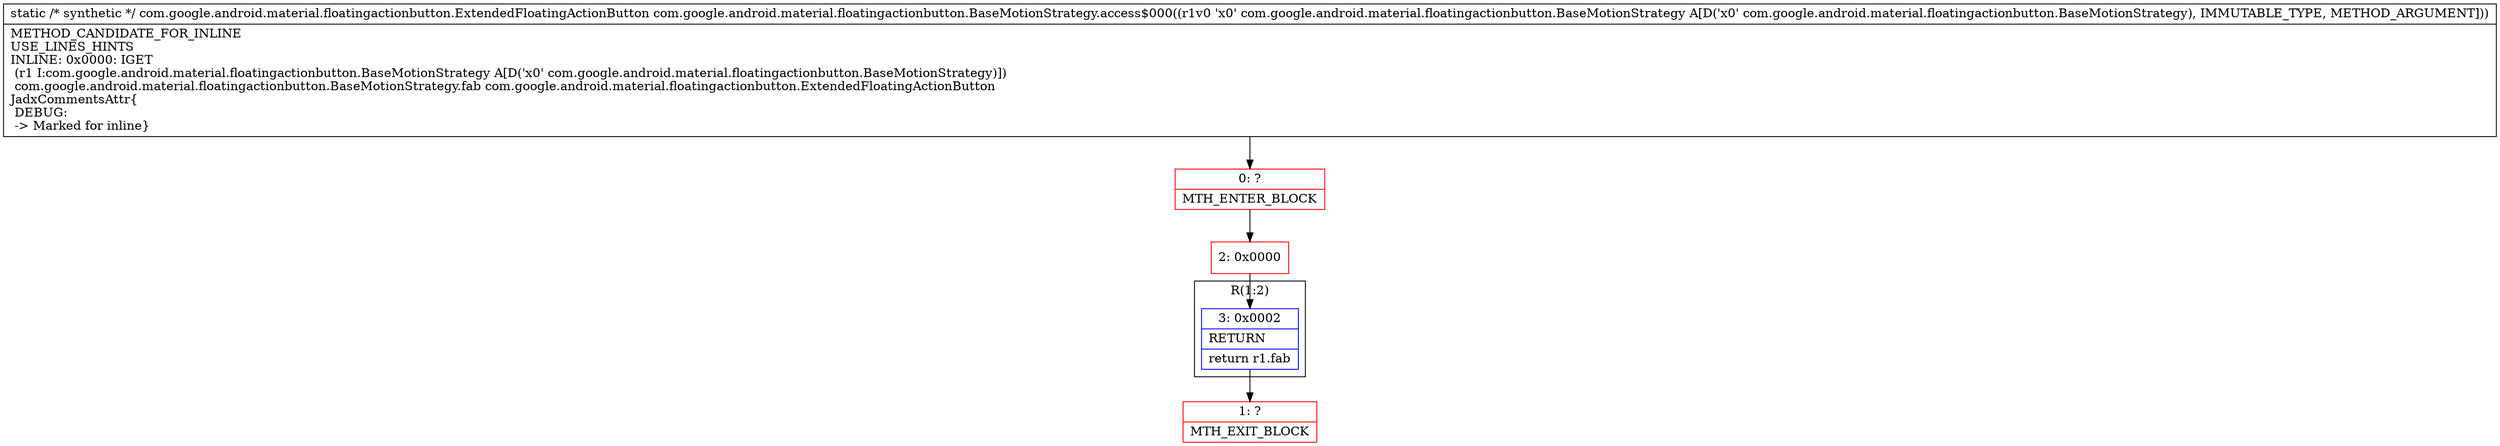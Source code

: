 digraph "CFG forcom.google.android.material.floatingactionbutton.BaseMotionStrategy.access$000(Lcom\/google\/android\/material\/floatingactionbutton\/BaseMotionStrategy;)Lcom\/google\/android\/material\/floatingactionbutton\/ExtendedFloatingActionButton;" {
subgraph cluster_Region_431141873 {
label = "R(1:2)";
node [shape=record,color=blue];
Node_3 [shape=record,label="{3\:\ 0x0002|RETURN\l|return r1.fab\l}"];
}
Node_0 [shape=record,color=red,label="{0\:\ ?|MTH_ENTER_BLOCK\l}"];
Node_2 [shape=record,color=red,label="{2\:\ 0x0000}"];
Node_1 [shape=record,color=red,label="{1\:\ ?|MTH_EXIT_BLOCK\l}"];
MethodNode[shape=record,label="{static \/* synthetic *\/ com.google.android.material.floatingactionbutton.ExtendedFloatingActionButton com.google.android.material.floatingactionbutton.BaseMotionStrategy.access$000((r1v0 'x0' com.google.android.material.floatingactionbutton.BaseMotionStrategy A[D('x0' com.google.android.material.floatingactionbutton.BaseMotionStrategy), IMMUTABLE_TYPE, METHOD_ARGUMENT]))  | METHOD_CANDIDATE_FOR_INLINE\lUSE_LINES_HINTS\lINLINE: 0x0000: IGET  \l  (r1 I:com.google.android.material.floatingactionbutton.BaseMotionStrategy A[D('x0' com.google.android.material.floatingactionbutton.BaseMotionStrategy)])\l com.google.android.material.floatingactionbutton.BaseMotionStrategy.fab com.google.android.material.floatingactionbutton.ExtendedFloatingActionButton\lJadxCommentsAttr\{\l DEBUG: \l \-\> Marked for inline\}\l}"];
MethodNode -> Node_0;Node_3 -> Node_1;
Node_0 -> Node_2;
Node_2 -> Node_3;
}

